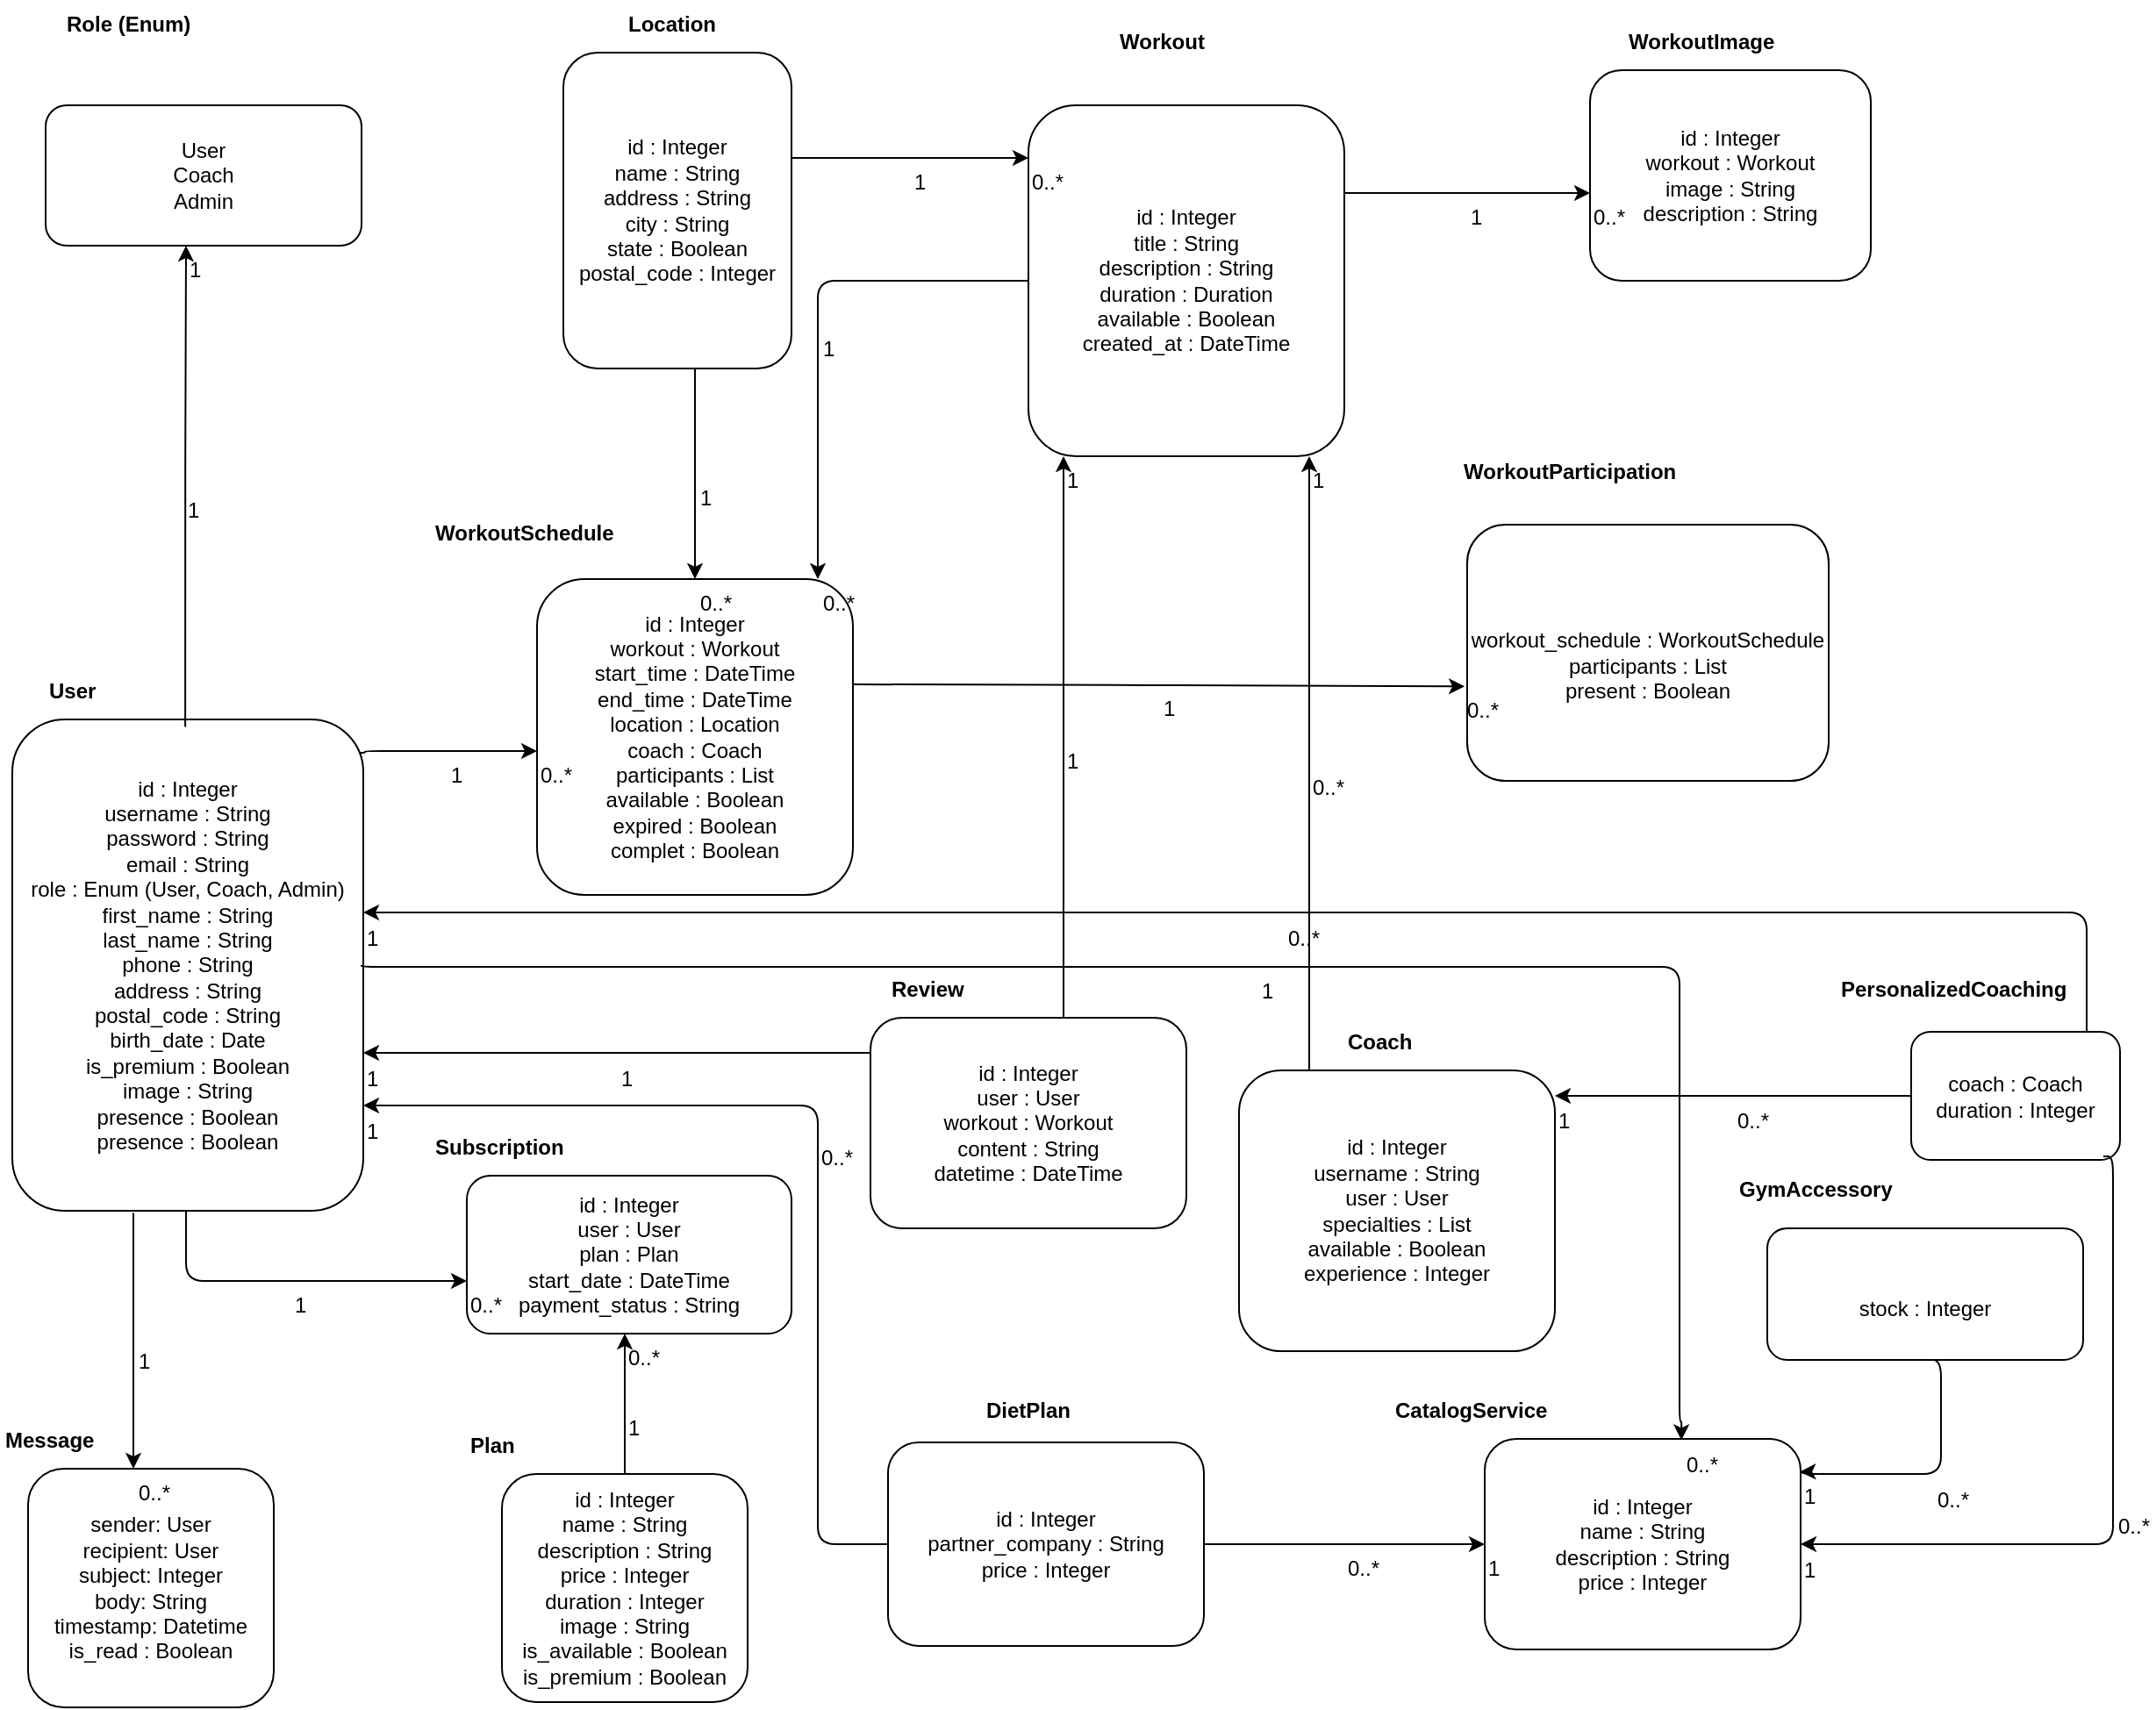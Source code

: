 <mxfile version="24.7.7">
  <diagram id="C5RBs43oDa-KdzZeNtuy" name="Page-1">
    <mxGraphModel dx="1918" dy="1033" grid="0" gridSize="10" guides="1" tooltips="1" connect="1" arrows="1" fold="1" page="0" pageScale="1" pageWidth="827" pageHeight="1169" math="0" shadow="0">
      <root>
        <mxCell id="0" />
        <mxCell id="1" parent="0" />
        <mxCell id="title1" value="User" style="text;html=1;whiteSpace=wrap;fontStyle=1;" parent="1" vertex="1">
          <mxGeometry x="-120" y="20" width="180" height="30" as="geometry" />
        </mxCell>
        <mxCell id="2" value="&lt;span style=&quot;text-align: left; text-wrap: nowrap;&quot;&gt;id : Integer&lt;/span&gt;&lt;br style=&quot;text-align: left; text-wrap: nowrap;&quot;&gt;&lt;span style=&quot;text-align: left; text-wrap: nowrap;&quot;&gt;username : String&lt;/span&gt;&lt;br style=&quot;text-align: left; text-wrap: nowrap;&quot;&gt;&lt;span style=&quot;text-align: left; text-wrap: nowrap;&quot;&gt;password : String&lt;/span&gt;&lt;br style=&quot;text-align: left; text-wrap: nowrap;&quot;&gt;&lt;span style=&quot;text-align: left; text-wrap: nowrap;&quot;&gt;email : String&lt;/span&gt;&lt;br style=&quot;text-align: left; text-wrap: nowrap;&quot;&gt;&lt;span style=&quot;text-align: left; text-wrap: nowrap;&quot;&gt;role : Enum (User, Coach, Admin)&lt;/span&gt;&lt;br style=&quot;text-align: left; text-wrap: nowrap;&quot;&gt;&lt;span style=&quot;text-align: left; text-wrap: nowrap;&quot;&gt;first_name : String&lt;/span&gt;&lt;br style=&quot;text-align: left; text-wrap: nowrap;&quot;&gt;&lt;span style=&quot;text-align: left; text-wrap: nowrap;&quot;&gt;last_name : String&lt;/span&gt;&lt;br style=&quot;text-align: left; text-wrap: nowrap;&quot;&gt;&lt;span style=&quot;text-align: left; text-wrap: nowrap;&quot;&gt;phone : String&lt;/span&gt;&lt;br style=&quot;text-align: left; text-wrap: nowrap;&quot;&gt;&lt;span style=&quot;text-align: left; text-wrap: nowrap;&quot;&gt;address : String&lt;/span&gt;&lt;br style=&quot;text-align: left; text-wrap: nowrap;&quot;&gt;&lt;span style=&quot;text-align: left; text-wrap: nowrap;&quot;&gt;postal_code : String&lt;/span&gt;&lt;br style=&quot;text-align: left; text-wrap: nowrap;&quot;&gt;&lt;span style=&quot;text-align: left; text-wrap: nowrap;&quot;&gt;birth_date : Date&lt;/span&gt;&lt;br style=&quot;text-align: left; text-wrap: nowrap;&quot;&gt;&lt;span style=&quot;text-align: left; text-wrap: nowrap;&quot;&gt;is_premium : Boolean&lt;/span&gt;&lt;br style=&quot;text-align: left; text-wrap: nowrap;&quot;&gt;&lt;span style=&quot;text-align: left; text-wrap: nowrap;&quot;&gt;image : String&lt;/span&gt;&lt;br style=&quot;text-align: left; text-wrap: nowrap;&quot;&gt;&lt;div&gt;&lt;span style=&quot;text-align: left; text-wrap: nowrap;&quot;&gt;presence : Boolean&lt;/span&gt;&lt;/div&gt;&lt;div&gt;&lt;span style=&quot;text-align: left; text-wrap: nowrap;&quot;&gt;presence : Boolean&lt;/span&gt;&lt;/div&gt;" style="rounded=1;whiteSpace=wrap;html=1;" parent="1" vertex="1">
          <mxGeometry x="-139" y="50" width="200" height="280" as="geometry" />
        </mxCell>
        <mxCell id="title2" value="Location" style="text;html=1;whiteSpace=wrap;fontStyle=1;" parent="1" vertex="1">
          <mxGeometry x="210" y="-360" width="180" height="30" as="geometry" />
        </mxCell>
        <mxCell id="4" value="&lt;span style=&quot;text-align: left; text-wrap: nowrap;&quot;&gt;id : Integer&lt;/span&gt;&lt;br style=&quot;text-align: left; text-wrap: nowrap;&quot;&gt;&lt;span style=&quot;text-align: left; text-wrap: nowrap;&quot;&gt;name : String&lt;/span&gt;&lt;br style=&quot;text-align: left; text-wrap: nowrap;&quot;&gt;&lt;span style=&quot;text-align: left; text-wrap: nowrap;&quot;&gt;address : String&lt;/span&gt;&lt;br style=&quot;text-align: left; text-wrap: nowrap;&quot;&gt;&lt;span style=&quot;text-align: left; text-wrap: nowrap;&quot;&gt;city : String&lt;/span&gt;&lt;br style=&quot;text-align: left; text-wrap: nowrap;&quot;&gt;&lt;span style=&quot;text-align: left; text-wrap: nowrap;&quot;&gt;state : Boolean&lt;/span&gt;&lt;br style=&quot;text-align: left; text-wrap: nowrap;&quot;&gt;&lt;span style=&quot;text-align: left; text-wrap: nowrap;&quot;&gt;postal_code : Integer&lt;/span&gt;" style="rounded=1;whiteSpace=wrap;html=1;" parent="1" vertex="1">
          <mxGeometry x="175" y="-330" width="130" height="180" as="geometry" />
        </mxCell>
        <mxCell id="title3" value="Workout" style="text;html=1;whiteSpace=wrap;fontStyle=1;" parent="1" vertex="1">
          <mxGeometry x="490" y="-350" width="180" height="30" as="geometry" />
        </mxCell>
        <mxCell id="6" value="&lt;span style=&quot;text-align: left; text-wrap: nowrap;&quot;&gt;id : Integer&lt;/span&gt;&lt;br style=&quot;text-align: left; text-wrap: nowrap;&quot;&gt;&lt;span style=&quot;text-align: left; text-wrap: nowrap;&quot;&gt;title : String&lt;/span&gt;&lt;br style=&quot;text-align: left; text-wrap: nowrap;&quot;&gt;&lt;span style=&quot;text-align: left; text-wrap: nowrap;&quot;&gt;description : String&lt;/span&gt;&lt;br style=&quot;text-align: left; text-wrap: nowrap;&quot;&gt;&lt;span style=&quot;text-align: left; text-wrap: nowrap;&quot;&gt;duration : Duration&lt;/span&gt;&lt;br style=&quot;text-align: left; text-wrap: nowrap;&quot;&gt;&lt;span style=&quot;text-align: left; text-wrap: nowrap;&quot;&gt;available : Boolean&lt;/span&gt;&lt;br style=&quot;text-align: left; text-wrap: nowrap;&quot;&gt;&lt;span style=&quot;text-align: left; text-wrap: nowrap;&quot;&gt;created_at : DateTime&lt;/span&gt;" style="rounded=1;whiteSpace=wrap;html=1;" parent="1" vertex="1">
          <mxGeometry x="440" y="-300" width="180" height="200" as="geometry" />
        </mxCell>
        <mxCell id="title4" value="WorkoutImage" style="text;html=1;whiteSpace=wrap;fontStyle=1;" parent="1" vertex="1">
          <mxGeometry x="780" y="-350" width="180" height="30" as="geometry" />
        </mxCell>
        <mxCell id="8" value="&lt;span style=&quot;text-align: left; text-wrap: nowrap;&quot;&gt;id : Integer&lt;/span&gt;&lt;br style=&quot;text-align: left; text-wrap: nowrap;&quot;&gt;&lt;span style=&quot;text-align: left; text-wrap: nowrap;&quot;&gt;workout : Workout&lt;/span&gt;&lt;br style=&quot;text-align: left; text-wrap: nowrap;&quot;&gt;&lt;span style=&quot;text-align: left; text-wrap: nowrap;&quot;&gt;image : String&lt;/span&gt;&lt;br style=&quot;text-align: left; text-wrap: nowrap;&quot;&gt;&lt;span style=&quot;text-align: left; text-wrap: nowrap;&quot;&gt;description : String&lt;/span&gt;" style="rounded=1;whiteSpace=wrap;html=1;" parent="1" vertex="1">
          <mxGeometry x="760" y="-320" width="160" height="120" as="geometry" />
        </mxCell>
        <mxCell id="title5" value="WorkoutSchedule" style="text;html=1;whiteSpace=wrap;fontStyle=1;" parent="1" vertex="1">
          <mxGeometry x="100" y="-70" width="180" height="30" as="geometry" />
        </mxCell>
        <mxCell id="10" value="&lt;span style=&quot;text-align: left; text-wrap: nowrap;&quot;&gt;id : Integer&lt;/span&gt;&lt;br style=&quot;text-align: left; text-wrap: nowrap;&quot;&gt;&lt;span style=&quot;text-align: left; text-wrap: nowrap;&quot;&gt;workout : Workout&lt;/span&gt;&lt;br style=&quot;text-align: left; text-wrap: nowrap;&quot;&gt;&lt;span style=&quot;text-align: left; text-wrap: nowrap;&quot;&gt;start_time : DateTime&lt;/span&gt;&lt;br style=&quot;text-align: left; text-wrap: nowrap;&quot;&gt;&lt;span style=&quot;text-align: left; text-wrap: nowrap;&quot;&gt;end_time : DateTime&lt;/span&gt;&lt;br style=&quot;text-align: left; text-wrap: nowrap;&quot;&gt;&lt;span style=&quot;text-align: left; text-wrap: nowrap;&quot;&gt;location : Location&lt;/span&gt;&lt;br style=&quot;text-align: left; text-wrap: nowrap;&quot;&gt;&lt;span style=&quot;text-align: left; text-wrap: nowrap;&quot;&gt;coach : Coach&lt;/span&gt;&lt;br style=&quot;text-align: left; text-wrap: nowrap;&quot;&gt;&lt;span style=&quot;text-align: left; text-wrap: nowrap;&quot;&gt;participants : List&lt;/span&gt;&lt;br style=&quot;text-align: left; text-wrap: nowrap;&quot;&gt;&lt;span style=&quot;text-align: left; text-wrap: nowrap;&quot;&gt;available : Boolean&lt;/span&gt;&lt;br style=&quot;text-align: left; text-wrap: nowrap;&quot;&gt;&lt;div&gt;&lt;span style=&quot;text-align: left; text-wrap: nowrap;&quot;&gt;expired : Boolean&lt;/span&gt;&lt;/div&gt;&lt;div&gt;&lt;span style=&quot;text-align: left; text-wrap: nowrap;&quot;&gt;complet : Boolean&lt;br&gt;&lt;/span&gt;&lt;/div&gt;" style="rounded=1;whiteSpace=wrap;html=1;" parent="1" vertex="1">
          <mxGeometry x="160" y="-30" width="180" height="180" as="geometry" />
        </mxCell>
        <mxCell id="title6" value="WorkoutParticipation" style="text;html=1;whiteSpace=wrap;fontStyle=1;" parent="1" vertex="1">
          <mxGeometry x="686" y="-105" width="180" height="30" as="geometry" />
        </mxCell>
        <mxCell id="12" value="&lt;br style=&quot;text-align: left; text-wrap: nowrap;&quot;&gt;&lt;span style=&quot;text-align: left; text-wrap: nowrap;&quot;&gt;workout_schedule : WorkoutSchedule&lt;/span&gt;&lt;br style=&quot;text-align: left; text-wrap: nowrap;&quot;&gt;&lt;span style=&quot;text-align: left; text-wrap: nowrap;&quot;&gt;participants : List&lt;/span&gt;&lt;br style=&quot;text-align: left; text-wrap: nowrap;&quot;&gt;&lt;span style=&quot;text-align: left; text-wrap: nowrap;&quot;&gt;present : Boolean&lt;/span&gt;" style="rounded=1;whiteSpace=wrap;html=1;" parent="1" vertex="1">
          <mxGeometry x="690" y="-61" width="206" height="146" as="geometry" />
        </mxCell>
        <mxCell id="title7" value="Coach" style="text;html=1;whiteSpace=wrap;fontStyle=1;" parent="1" vertex="1">
          <mxGeometry x="620" y="220" width="180" height="30" as="geometry" />
        </mxCell>
        <mxCell id="14" value="&lt;span style=&quot;text-align: left; text-wrap: nowrap;&quot;&gt;id : Integer&lt;/span&gt;&lt;br style=&quot;text-align: left; text-wrap: nowrap;&quot;&gt;&lt;span style=&quot;text-align: left; text-wrap: nowrap;&quot;&gt;username : String&lt;/span&gt;&lt;br style=&quot;text-align: left; text-wrap: nowrap;&quot;&gt;&lt;span style=&quot;text-align: left; text-wrap: nowrap;&quot;&gt;user : User&lt;/span&gt;&lt;br style=&quot;text-align: left; text-wrap: nowrap;&quot;&gt;&lt;span style=&quot;text-align: left; text-wrap: nowrap;&quot;&gt;specialties : List&lt;/span&gt;&lt;br style=&quot;text-align: left; text-wrap: nowrap;&quot;&gt;&lt;span style=&quot;text-align: left; text-wrap: nowrap;&quot;&gt;available : Boolean&lt;/span&gt;&lt;br style=&quot;text-align: left; text-wrap: nowrap;&quot;&gt;&lt;span style=&quot;text-align: left; text-wrap: nowrap;&quot;&gt;experience : Integer&lt;/span&gt;" style="rounded=1;whiteSpace=wrap;html=1;" parent="1" vertex="1">
          <mxGeometry x="560" y="250" width="180" height="160" as="geometry" />
        </mxCell>
        <mxCell id="title8" value="Plan" style="text;html=1;whiteSpace=wrap;fontStyle=1;" parent="1" vertex="1">
          <mxGeometry x="120" y="450" width="180" height="30" as="geometry" />
        </mxCell>
        <mxCell id="16" value="&lt;span style=&quot;text-align: left; text-wrap: nowrap;&quot;&gt;id : Integer&lt;/span&gt;&lt;br style=&quot;text-align: left; text-wrap: nowrap;&quot;&gt;&lt;span style=&quot;text-align: left; text-wrap: nowrap;&quot;&gt;name : String&lt;/span&gt;&lt;br style=&quot;text-align: left; text-wrap: nowrap;&quot;&gt;&lt;span style=&quot;text-align: left; text-wrap: nowrap;&quot;&gt;description : String&lt;/span&gt;&lt;br style=&quot;text-align: left; text-wrap: nowrap;&quot;&gt;&lt;span style=&quot;text-align: left; text-wrap: nowrap;&quot;&gt;price : Integer&lt;/span&gt;&lt;br style=&quot;text-align: left; text-wrap: nowrap;&quot;&gt;&lt;span style=&quot;text-align: left; text-wrap: nowrap;&quot;&gt;duration : Integer&lt;/span&gt;&lt;br style=&quot;text-align: left; text-wrap: nowrap;&quot;&gt;&lt;span style=&quot;text-align: left; text-wrap: nowrap;&quot;&gt;image : String&lt;/span&gt;&lt;br style=&quot;text-align: left; text-wrap: nowrap;&quot;&gt;&lt;span style=&quot;text-align: left; text-wrap: nowrap;&quot;&gt;is_available : Boolean&lt;/span&gt;&lt;br style=&quot;text-align: left; text-wrap: nowrap;&quot;&gt;&lt;span style=&quot;text-align: left; text-wrap: nowrap;&quot;&gt;is_premium : Boolean&lt;/span&gt;" style="rounded=1;whiteSpace=wrap;html=1;" parent="1" vertex="1">
          <mxGeometry x="140" y="480" width="140" height="130" as="geometry" />
        </mxCell>
        <mxCell id="title9" value="Subscription" style="text;html=1;whiteSpace=wrap;fontStyle=1;" parent="1" vertex="1">
          <mxGeometry x="100" y="280" width="180" height="30" as="geometry" />
        </mxCell>
        <mxCell id="18" value="&lt;span style=&quot;text-align: left; text-wrap: nowrap;&quot;&gt;id : Integer&lt;/span&gt;&lt;br style=&quot;text-align: left; text-wrap: nowrap;&quot;&gt;&lt;span style=&quot;text-align: left; text-wrap: nowrap;&quot;&gt;user : User&lt;/span&gt;&lt;br style=&quot;text-align: left; text-wrap: nowrap;&quot;&gt;&lt;span style=&quot;text-align: left; text-wrap: nowrap;&quot;&gt;plan : Plan&lt;/span&gt;&lt;br style=&quot;text-align: left; text-wrap: nowrap;&quot;&gt;&lt;span style=&quot;text-align: left; text-wrap: nowrap;&quot;&gt;start_date : DateTime&lt;/span&gt;&lt;br style=&quot;text-align: left; text-wrap: nowrap;&quot;&gt;&lt;span style=&quot;text-align: left; text-wrap: nowrap;&quot;&gt;payment_status : String&lt;/span&gt;" style="rounded=1;whiteSpace=wrap;html=1;" parent="1" vertex="1">
          <mxGeometry x="120" y="310" width="185" height="90" as="geometry" />
        </mxCell>
        <mxCell id="title10" value="Review" style="text;html=1;whiteSpace=wrap;fontStyle=1;" parent="1" vertex="1">
          <mxGeometry x="360" y="190" width="180" height="30" as="geometry" />
        </mxCell>
        <mxCell id="20" value="&lt;span style=&quot;text-align: left; text-wrap: nowrap;&quot;&gt;id : Integer&lt;/span&gt;&lt;br style=&quot;text-align: left; text-wrap: nowrap;&quot;&gt;&lt;span style=&quot;text-align: left; text-wrap: nowrap;&quot;&gt;user : User&lt;/span&gt;&lt;br style=&quot;text-align: left; text-wrap: nowrap;&quot;&gt;&lt;span style=&quot;text-align: left; text-wrap: nowrap;&quot;&gt;workout : Workout&lt;/span&gt;&lt;br style=&quot;text-align: left; text-wrap: nowrap;&quot;&gt;&lt;span style=&quot;text-align: left; text-wrap: nowrap;&quot;&gt;content : String&lt;/span&gt;&lt;br style=&quot;text-align: left; text-wrap: nowrap;&quot;&gt;&lt;span style=&quot;text-align: left; text-wrap: nowrap;&quot;&gt;datetime : DateTime&lt;/span&gt;" style="rounded=1;whiteSpace=wrap;html=1;" parent="1" vertex="1">
          <mxGeometry x="350" y="220" width="180" height="120" as="geometry" />
        </mxCell>
        <mxCell id="title11" value="Role (Enum)" style="text;html=1;whiteSpace=wrap;fontStyle=1;" parent="1" vertex="1">
          <mxGeometry x="-110" y="-360" width="180" height="30" as="geometry" />
        </mxCell>
        <mxCell id="22" value="&lt;span style=&quot;text-align: left; text-wrap: nowrap;&quot;&gt;User&lt;/span&gt;&lt;br style=&quot;text-align: left; text-wrap: nowrap;&quot;&gt;&lt;span style=&quot;text-align: left; text-wrap: nowrap;&quot;&gt;Coach&lt;/span&gt;&lt;br style=&quot;text-align: left; text-wrap: nowrap;&quot;&gt;&lt;span style=&quot;text-align: left; text-wrap: nowrap;&quot;&gt;Admin&lt;/span&gt;" style="rounded=1;whiteSpace=wrap;html=1;" parent="1" vertex="1">
          <mxGeometry x="-120" y="-300" width="180" height="80" as="geometry" />
        </mxCell>
        <mxCell id="title12" value="CatalogService" style="text;html=1;whiteSpace=wrap;fontStyle=1;" parent="1" vertex="1">
          <mxGeometry x="647" y="430" width="180" height="30" as="geometry" />
        </mxCell>
        <mxCell id="24" value="&lt;span style=&quot;text-align: left; text-wrap: nowrap;&quot;&gt;id : Integer&lt;/span&gt;&lt;br style=&quot;text-align: left; text-wrap: nowrap;&quot;&gt;&lt;span style=&quot;text-align: left; text-wrap: nowrap;&quot;&gt;name : String&lt;/span&gt;&lt;br style=&quot;text-align: left; text-wrap: nowrap;&quot;&gt;&lt;span style=&quot;text-align: left; text-wrap: nowrap;&quot;&gt;description : String&lt;/span&gt;&lt;br style=&quot;text-align: left; text-wrap: nowrap;&quot;&gt;&lt;span style=&quot;text-align: left; text-wrap: nowrap;&quot;&gt;price : Integer&lt;/span&gt;" style="rounded=1;whiteSpace=wrap;html=1;" parent="1" vertex="1">
          <mxGeometry x="700" y="460" width="180" height="120" as="geometry" />
        </mxCell>
        <mxCell id="title13" value="GymAccessory" style="text;html=1;whiteSpace=wrap;fontStyle=1;" parent="1" vertex="1">
          <mxGeometry x="843" y="304" width="180" height="30" as="geometry" />
        </mxCell>
        <mxCell id="26" value="&lt;br style=&quot;text-wrap: nowrap; background-color: rgb(255, 255, 255); text-align: left;&quot;&gt;&lt;span style=&quot;text-wrap: nowrap; background-color: rgb(255, 255, 255); text-align: left;&quot;&gt;stock : Integer&lt;/span&gt;" style="rounded=1;whiteSpace=wrap;html=1;" parent="1" vertex="1">
          <mxGeometry x="861" y="340" width="180" height="75" as="geometry" />
        </mxCell>
        <mxCell id="title14" value="PersonalizedCoaching" style="text;html=1;whiteSpace=wrap;fontStyle=1;" parent="1" vertex="1">
          <mxGeometry x="901" y="190" width="180" height="30" as="geometry" />
        </mxCell>
        <mxCell id="28" value="&lt;div&gt;&lt;span style=&quot;text-wrap: nowrap; background-color: rgb(255, 255, 255); text-align: left;&quot;&gt;coach : Coach&lt;/span&gt;&lt;/div&gt;&lt;div&gt;&lt;span style=&quot;text-wrap: nowrap; background-color: rgb(255, 255, 255); text-align: left;&quot;&gt;duration : Integer&lt;/span&gt;&lt;/div&gt;" style="rounded=1;whiteSpace=wrap;html=1;" parent="1" vertex="1">
          <mxGeometry x="943" y="228" width="119" height="73" as="geometry" />
        </mxCell>
        <mxCell id="title15" value="DietPlan" style="text;html=1;whiteSpace=wrap;fontStyle=1;" parent="1" vertex="1">
          <mxGeometry x="414" y="430" width="180" height="30" as="geometry" />
        </mxCell>
        <mxCell id="30" value="id : Integer&lt;br style=&quot;text-wrap: nowrap; background-color: rgb(255, 255, 255); text-align: left;&quot;&gt;&lt;span style=&quot;text-wrap: nowrap; background-color: rgb(255, 255, 255); text-align: left;&quot;&gt;partner_company : String&lt;/span&gt;&lt;br style=&quot;text-wrap: nowrap; background-color: rgb(255, 255, 255); text-align: left;&quot;&gt;&lt;span style=&quot;text-wrap: nowrap; background-color: rgb(255, 255, 255); text-align: left;&quot;&gt;price : Integer&lt;/span&gt;" style="rounded=1;whiteSpace=wrap;html=1;" parent="1" vertex="1">
          <mxGeometry x="360" y="462" width="180" height="116" as="geometry" />
        </mxCell>
        <mxCell id="32" value="" style="edgeStyle=orthogonalEdgeStyle;rounded=1;html=1;exitX=0.988;exitY=0.068;exitDx=0;exitDy=0;exitPerimeter=0;" parent="1" source="2" edge="1">
          <mxGeometry relative="1" as="geometry">
            <Array as="points">
              <mxPoint x="62" y="69" />
            </Array>
            <mxPoint x="64" y="68" as="sourcePoint" />
            <mxPoint x="160" y="68" as="targetPoint" />
          </mxGeometry>
        </mxCell>
        <mxCell id="33" value="1" style="text;html=1;whiteSpace=wrap;" parent="32" vertex="1">
          <mxGeometry y="0.5" relative="1" as="geometry" />
        </mxCell>
        <mxCell id="34" value="0..*" style="text;html=1;whiteSpace=wrap;" parent="32" vertex="1">
          <mxGeometry x="1" y="0.5" relative="1" as="geometry" />
        </mxCell>
        <mxCell id="35" value="" style="edgeStyle=orthogonalEdgeStyle;rounded=1;html=1;exitX=0.953;exitY=0.964;exitDx=0;exitDy=0;exitPerimeter=0;" parent="1" edge="1">
          <mxGeometry relative="1" as="geometry">
            <mxPoint x="-40.0" y="329.92" as="sourcePoint" />
            <mxPoint x="120" y="370" as="targetPoint" />
            <Array as="points">
              <mxPoint x="-40" y="370" />
            </Array>
          </mxGeometry>
        </mxCell>
        <mxCell id="36" value="1" style="text;html=1;whiteSpace=wrap;" parent="35" vertex="1">
          <mxGeometry y="0.5" relative="1" as="geometry" />
        </mxCell>
        <mxCell id="37" value="0..*" style="text;html=1;whiteSpace=wrap;" parent="35" vertex="1">
          <mxGeometry x="1" y="0.5" relative="1" as="geometry" />
        </mxCell>
        <mxCell id="38" value="" style="edgeStyle=orthogonalEdgeStyle;rounded=1;html=1;entryX=0.917;entryY=1.024;entryDx=0;entryDy=0;entryPerimeter=0;" parent="1" edge="1" target="title12">
          <mxGeometry relative="1" as="geometry">
            <mxPoint x="60" y="190" as="sourcePoint" />
            <mxPoint x="813" y="455" as="targetPoint" />
            <Array as="points">
              <mxPoint x="60" y="191" />
              <mxPoint x="811" y="191" />
              <mxPoint x="811" y="450" />
              <mxPoint x="812" y="450" />
            </Array>
          </mxGeometry>
        </mxCell>
        <mxCell id="39" value="1" style="text;html=1;whiteSpace=wrap;" parent="38" vertex="1">
          <mxGeometry y="0.5" relative="1" as="geometry" />
        </mxCell>
        <mxCell id="40" value="0..*" style="text;html=1;whiteSpace=wrap;" parent="38" vertex="1">
          <mxGeometry x="1" y="0.5" relative="1" as="geometry" />
        </mxCell>
        <mxCell id="41" value="" style="edgeStyle=orthogonalEdgeStyle;rounded=1;html=1;" parent="1" source="4" target="6" edge="1">
          <mxGeometry relative="1" as="geometry">
            <Array as="points">
              <mxPoint x="320" y="-270" />
              <mxPoint x="320" y="-270" />
            </Array>
          </mxGeometry>
          <mxPoint as="sourcePoint" />
          <mxPoint as="targetPoint" />
        </mxCell>
        <mxCell id="42" value="1" style="text;html=1;whiteSpace=wrap;" parent="41" vertex="1">
          <mxGeometry y="0.5" relative="1" as="geometry" />
        </mxCell>
        <mxCell id="43" value="0..*" style="text;html=1;whiteSpace=wrap;" parent="41" vertex="1">
          <mxGeometry x="1" y="0.5" relative="1" as="geometry" />
        </mxCell>
        <mxCell id="44" value="" style="edgeStyle=orthogonalEdgeStyle;rounded=1;html=1;" parent="1" source="4" target="10" edge="1">
          <mxGeometry relative="1" as="geometry">
            <Array as="points">
              <mxPoint x="250" y="-120" />
              <mxPoint x="250" y="-120" />
            </Array>
          </mxGeometry>
        </mxCell>
        <mxCell id="45" value="1" style="text;html=1;whiteSpace=wrap;" parent="44" vertex="1">
          <mxGeometry y="0.5" relative="1" as="geometry" />
        </mxCell>
        <mxCell id="46" value="0..*" style="text;html=1;whiteSpace=wrap;" parent="44" vertex="1">
          <mxGeometry x="1" y="0.5" relative="1" as="geometry" />
        </mxCell>
        <mxCell id="47" value="" style="edgeStyle=orthogonalEdgeStyle;rounded=1;html=1;" parent="1" source="6" target="8" edge="1">
          <mxGeometry relative="1" as="geometry">
            <Array as="points">
              <mxPoint x="740" y="-250" />
              <mxPoint x="740" y="-250" />
            </Array>
          </mxGeometry>
        </mxCell>
        <mxCell id="48" value="1" style="text;html=1;whiteSpace=wrap;" parent="47" vertex="1">
          <mxGeometry y="0.5" relative="1" as="geometry" />
        </mxCell>
        <mxCell id="49" value="0..*" style="text;html=1;whiteSpace=wrap;" parent="47" vertex="1">
          <mxGeometry x="1" y="0.5" relative="1" as="geometry" />
        </mxCell>
        <mxCell id="50" value="" style="edgeStyle=orthogonalEdgeStyle;rounded=1;html=1;" parent="1" source="6" target="10" edge="1">
          <mxGeometry relative="1" as="geometry">
            <Array as="points">
              <mxPoint x="320" y="-200" />
            </Array>
          </mxGeometry>
        </mxCell>
        <mxCell id="51" value="1" style="text;html=1;whiteSpace=wrap;" parent="50" vertex="1">
          <mxGeometry y="0.5" relative="1" as="geometry" />
        </mxCell>
        <mxCell id="52" value="0..*" style="text;html=1;whiteSpace=wrap;" parent="50" vertex="1">
          <mxGeometry x="1" y="0.5" relative="1" as="geometry" />
        </mxCell>
        <mxCell id="53" value="" style="edgeStyle=orthogonalEdgeStyle;rounded=1;html=1;entryX=-0.007;entryY=0.631;entryDx=0;entryDy=0;entryPerimeter=0;" parent="1" target="12" edge="1">
          <mxGeometry relative="1" as="geometry">
            <mxPoint x="340" y="30" as="sourcePoint" />
            <mxPoint x="644" y="-35" as="targetPoint" />
            <Array as="points" />
          </mxGeometry>
        </mxCell>
        <mxCell id="54" value="1" style="text;html=1;whiteSpace=wrap;" parent="53" vertex="1">
          <mxGeometry y="0.5" relative="1" as="geometry" />
        </mxCell>
        <mxCell id="55" value="0..*" style="text;html=1;whiteSpace=wrap;" parent="53" vertex="1">
          <mxGeometry x="1" y="0.5" relative="1" as="geometry" />
        </mxCell>
        <mxCell id="56" value="" style="edgeStyle=orthogonalEdgeStyle;rounded=1;html=1;" parent="1" edge="1">
          <mxGeometry relative="1" as="geometry">
            <mxPoint x="600" y="250" as="sourcePoint" />
            <mxPoint x="600" y="-100" as="targetPoint" />
            <Array as="points">
              <mxPoint x="600" y="250" />
            </Array>
          </mxGeometry>
        </mxCell>
        <mxCell id="57" value="0..*" style="text;html=1;whiteSpace=wrap;" parent="56" vertex="1">
          <mxGeometry y="0.5" relative="1" as="geometry" />
        </mxCell>
        <mxCell id="58" value="1" style="text;html=1;whiteSpace=wrap;" parent="56" vertex="1">
          <mxGeometry x="1" y="0.5" relative="1" as="geometry" />
        </mxCell>
        <mxCell id="59" value="" style="edgeStyle=orthogonalEdgeStyle;rounded=1;html=1;" parent="1" source="16" target="18" edge="1">
          <mxGeometry relative="1" as="geometry">
            <Array as="points">
              <mxPoint x="210" y="430" />
              <mxPoint x="210" y="430" />
            </Array>
          </mxGeometry>
        </mxCell>
        <mxCell id="60" value="1" style="text;html=1;whiteSpace=wrap;" parent="59" vertex="1">
          <mxGeometry y="0.5" relative="1" as="geometry" />
        </mxCell>
        <mxCell id="61" value="0..*" style="text;html=1;whiteSpace=wrap;" parent="59" vertex="1">
          <mxGeometry x="1" y="0.5" relative="1" as="geometry" />
        </mxCell>
        <mxCell id="62" value="" style="edgeStyle=orthogonalEdgeStyle;rounded=1;html=1;" parent="1" source="20" target="2" edge="1">
          <mxGeometry relative="1" as="geometry">
            <Array as="points">
              <mxPoint x="340" y="240" />
              <mxPoint x="340" y="240" />
            </Array>
          </mxGeometry>
        </mxCell>
        <mxCell id="63" value="1" style="text;html=1;whiteSpace=wrap;" parent="62" vertex="1">
          <mxGeometry y="0.5" relative="1" as="geometry" />
        </mxCell>
        <mxCell id="64" value="1" style="text;html=1;whiteSpace=wrap;" parent="62" vertex="1">
          <mxGeometry x="1" y="0.5" relative="1" as="geometry" />
        </mxCell>
        <mxCell id="65" value="" style="edgeStyle=orthogonalEdgeStyle;rounded=1;html=1;" parent="1" source="20" target="6" edge="1">
          <mxGeometry relative="1" as="geometry">
            <Array as="points">
              <mxPoint x="460" y="140" />
              <mxPoint x="460" y="140" />
            </Array>
          </mxGeometry>
        </mxCell>
        <mxCell id="66" value="1" style="text;html=1;whiteSpace=wrap;" parent="65" vertex="1">
          <mxGeometry y="0.5" relative="1" as="geometry" />
        </mxCell>
        <mxCell id="67" value="1" style="text;html=1;whiteSpace=wrap;" parent="65" vertex="1">
          <mxGeometry x="1" y="0.5" relative="1" as="geometry" />
        </mxCell>
        <mxCell id="68" value="" style="edgeStyle=orthogonalEdgeStyle;rounded=1;html=1;exitX=0.5;exitY=1;exitDx=0;exitDy=0;entryX=0.998;entryY=0.156;entryDx=0;entryDy=0;entryPerimeter=0;" parent="1" source="26" target="24" edge="1">
          <mxGeometry relative="1" as="geometry">
            <Array as="points">
              <mxPoint x="960" y="480" />
              <mxPoint x="881" y="480" />
              <mxPoint x="881" y="479" />
            </Array>
          </mxGeometry>
        </mxCell>
        <mxCell id="69" value="0..*" style="text;html=1;whiteSpace=wrap;" parent="68" vertex="1">
          <mxGeometry y="0.5" relative="1" as="geometry" />
        </mxCell>
        <mxCell id="70" value="1" style="text;html=1;whiteSpace=wrap;" parent="68" vertex="1">
          <mxGeometry x="1" y="0.5" relative="1" as="geometry" />
        </mxCell>
        <mxCell id="71" value="" style="edgeStyle=orthogonalEdgeStyle;rounded=1;html=1;exitX=0.92;exitY=0.973;exitDx=0;exitDy=0;exitPerimeter=0;" parent="1" source="28" target="24" edge="1">
          <mxGeometry relative="1" as="geometry">
            <Array as="points">
              <mxPoint x="1058" y="520" />
            </Array>
          </mxGeometry>
        </mxCell>
        <mxCell id="72" value="0..*" style="text;html=1;whiteSpace=wrap;" parent="71" vertex="1">
          <mxGeometry y="0.5" relative="1" as="geometry" />
        </mxCell>
        <mxCell id="73" value="1" style="text;html=1;whiteSpace=wrap;" parent="71" vertex="1">
          <mxGeometry x="1" y="0.5" relative="1" as="geometry" />
        </mxCell>
        <mxCell id="74" value="" style="edgeStyle=orthogonalEdgeStyle;rounded=1;html=1;" parent="1" source="28" target="2" edge="1">
          <mxGeometry relative="1" as="geometry">
            <Array as="points">
              <mxPoint x="1043" y="160" />
            </Array>
          </mxGeometry>
        </mxCell>
        <mxCell id="75" value="0..*" style="text;html=1;whiteSpace=wrap;" parent="74" vertex="1">
          <mxGeometry y="0.5" relative="1" as="geometry" />
        </mxCell>
        <mxCell id="76" value="1" style="text;html=1;whiteSpace=wrap;" parent="74" vertex="1">
          <mxGeometry x="1" y="0.5" relative="1" as="geometry" />
        </mxCell>
        <mxCell id="77" value="" style="edgeStyle=orthogonalEdgeStyle;rounded=1;html=1;" parent="1" source="28" target="14" edge="1">
          <mxGeometry relative="1" as="geometry">
            <Array as="points">
              <mxPoint x="1030" y="270" />
              <mxPoint x="1030" y="270" />
            </Array>
          </mxGeometry>
        </mxCell>
        <mxCell id="78" value="0..*" style="text;html=1;whiteSpace=wrap;" parent="77" vertex="1">
          <mxGeometry y="0.5" relative="1" as="geometry" />
        </mxCell>
        <mxCell id="79" value="1" style="text;html=1;whiteSpace=wrap;" parent="77" vertex="1">
          <mxGeometry x="1" y="0.5" relative="1" as="geometry" />
        </mxCell>
        <mxCell id="80" value="" style="edgeStyle=orthogonalEdgeStyle;rounded=1;html=1;" parent="1" source="30" target="24" edge="1">
          <mxGeometry relative="1" as="geometry" />
        </mxCell>
        <mxCell id="81" value="0..*" style="text;html=1;whiteSpace=wrap;" parent="80" vertex="1">
          <mxGeometry y="0.5" relative="1" as="geometry" />
        </mxCell>
        <mxCell id="82" value="1" style="text;html=1;whiteSpace=wrap;" parent="80" vertex="1">
          <mxGeometry x="1" y="0.5" relative="1" as="geometry" />
        </mxCell>
        <mxCell id="83" value="" style="edgeStyle=orthogonalEdgeStyle;rounded=1;html=1;" parent="1" source="30" target="2" edge="1">
          <mxGeometry relative="1" as="geometry">
            <Array as="points">
              <mxPoint x="320" y="520" />
              <mxPoint x="320" y="270" />
            </Array>
          </mxGeometry>
        </mxCell>
        <mxCell id="84" value="0..*" style="text;html=1;whiteSpace=wrap;" parent="83" vertex="1">
          <mxGeometry y="0.5" relative="1" as="geometry" />
        </mxCell>
        <mxCell id="85" value="1" style="text;html=1;whiteSpace=wrap;" parent="83" vertex="1">
          <mxGeometry x="1" y="0.5" relative="1" as="geometry" />
        </mxCell>
        <mxCell id="2caxBBN01kAWGQ2njQOn-90" value="" style="edgeStyle=orthogonalEdgeStyle;rounded=1;html=1;exitX=0.442;exitY=1.141;exitDx=0;exitDy=0;exitPerimeter=0;" parent="1" source="title1" edge="1">
          <mxGeometry relative="1" as="geometry">
            <mxPoint x="-40" y="-90" as="sourcePoint" />
            <mxPoint x="-40" y="-220" as="targetPoint" />
          </mxGeometry>
          <mxPoint as="sourcePoint" />
          <mxPoint as="targetPoint" />
        </mxCell>
        <mxCell id="2caxBBN01kAWGQ2njQOn-91" value="1" style="text;html=1;whiteSpace=wrap;" parent="2caxBBN01kAWGQ2njQOn-90" vertex="1">
          <mxGeometry y="0.5" relative="1" as="geometry" />
        </mxCell>
        <mxCell id="2caxBBN01kAWGQ2njQOn-92" value="1" style="text;html=1;whiteSpace=wrap;" parent="2caxBBN01kAWGQ2njQOn-90" vertex="1">
          <mxGeometry x="1" y="0.5" relative="1" as="geometry" />
        </mxCell>
        <mxCell id="Q7HTMFTND1uOCzjqWwT6-85" value="&lt;span style=&quot;text-align: left; text-wrap: nowrap;&quot;&gt;sender: User&lt;/span&gt;&lt;br style=&quot;text-align: left; text-wrap: nowrap;&quot;&gt;&lt;span style=&quot;text-align: left; text-wrap: nowrap;&quot;&gt;recipient: User&lt;/span&gt;&lt;br style=&quot;text-align: left; text-wrap: nowrap;&quot;&gt;&lt;span style=&quot;text-align: left; text-wrap: nowrap;&quot;&gt;subject: Integer&lt;/span&gt;&lt;br style=&quot;text-align: left; text-wrap: nowrap;&quot;&gt;&lt;span style=&quot;text-align: left; text-wrap: nowrap;&quot;&gt;body: String&lt;/span&gt;&lt;br style=&quot;text-align: left; text-wrap: nowrap;&quot;&gt;&lt;span style=&quot;text-align: left; text-wrap: nowrap;&quot;&gt;timestamp: Datetime&lt;/span&gt;&lt;br style=&quot;text-align: left; text-wrap: nowrap;&quot;&gt;&lt;span style=&quot;text-align: left; text-wrap: nowrap;&quot;&gt;is_read : Boolean&lt;/span&gt;&lt;br style=&quot;text-align: left; text-wrap: nowrap;&quot;&gt;" style="rounded=1;whiteSpace=wrap;html=1;" vertex="1" parent="1">
          <mxGeometry x="-130" y="477" width="140" height="136" as="geometry" />
        </mxCell>
        <mxCell id="Q7HTMFTND1uOCzjqWwT6-86" value="" style="edgeStyle=orthogonalEdgeStyle;rounded=1;html=1;" edge="1" parent="1">
          <mxGeometry relative="1" as="geometry">
            <Array as="points">
              <mxPoint x="-70" y="330" />
              <mxPoint x="-70" y="480" />
            </Array>
            <mxPoint x="-70" y="334" as="sourcePoint" />
            <mxPoint x="-70" y="477" as="targetPoint" />
          </mxGeometry>
        </mxCell>
        <mxCell id="Q7HTMFTND1uOCzjqWwT6-87" value="1" style="text;html=1;whiteSpace=wrap;" vertex="1" parent="Q7HTMFTND1uOCzjqWwT6-86">
          <mxGeometry y="0.5" relative="1" as="geometry" />
        </mxCell>
        <mxCell id="Q7HTMFTND1uOCzjqWwT6-88" value="0..*" style="text;html=1;whiteSpace=wrap;" vertex="1" parent="Q7HTMFTND1uOCzjqWwT6-86">
          <mxGeometry x="1" y="0.5" relative="1" as="geometry" />
        </mxCell>
        <mxCell id="Q7HTMFTND1uOCzjqWwT6-89" value="&lt;b&gt;Message&lt;/b&gt;" style="text;whiteSpace=wrap;html=1;" vertex="1" parent="1">
          <mxGeometry x="-145.001" y="447.004" width="51" height="36" as="geometry" />
        </mxCell>
      </root>
    </mxGraphModel>
  </diagram>
</mxfile>
